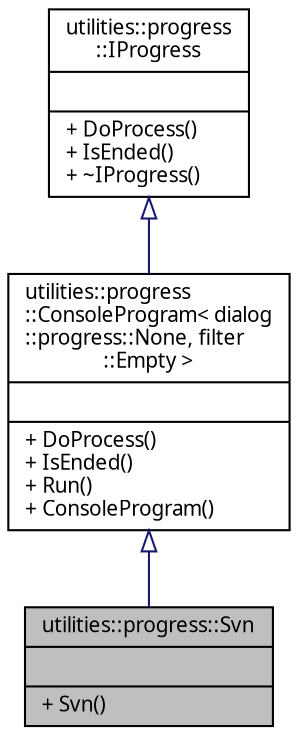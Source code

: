 digraph "utilities::progress::Svn"
{
 // INTERACTIVE_SVG=YES
  edge [fontname="Verdana",fontsize="10",labelfontname="Verdana",labelfontsize="10"];
  node [fontname="Verdana",fontsize="10",shape=record];
  Node1 [label="{utilities::progress::Svn\n||+ Svn()\l}",height=0.2,width=0.4,color="black", fillcolor="grey75", style="filled", fontcolor="black"];
  Node2 -> Node1 [dir="back",color="midnightblue",fontsize="10",style="solid",arrowtail="onormal",fontname="Verdana"];
  Node2 [label="{utilities::progress\l::ConsoleProgram\< dialog\l::progress::None, filter\l::Empty \>\n||+ DoProcess()\l+ IsEnded()\l+ Run()\l+ ConsoleProgram()\l}",height=0.2,width=0.4,color="black", fillcolor="white", style="filled",URL="$classutilities_1_1progress_1_1_console_program.html"];
  Node3 -> Node2 [dir="back",color="midnightblue",fontsize="10",style="solid",arrowtail="onormal",fontname="Verdana"];
  Node3 [label="{utilities::progress\l::IProgress\n||+ DoProcess()\l+ IsEnded()\l+ ~IProgress()\l}",height=0.2,width=0.4,color="black", fillcolor="white", style="filled",URL="$classutilities_1_1progress_1_1_i_progress.html",tooltip="Класс входит в Проект Progress   Интерфейсный класс для классов-оберток, выполняющих конкретную работ..."];
}
